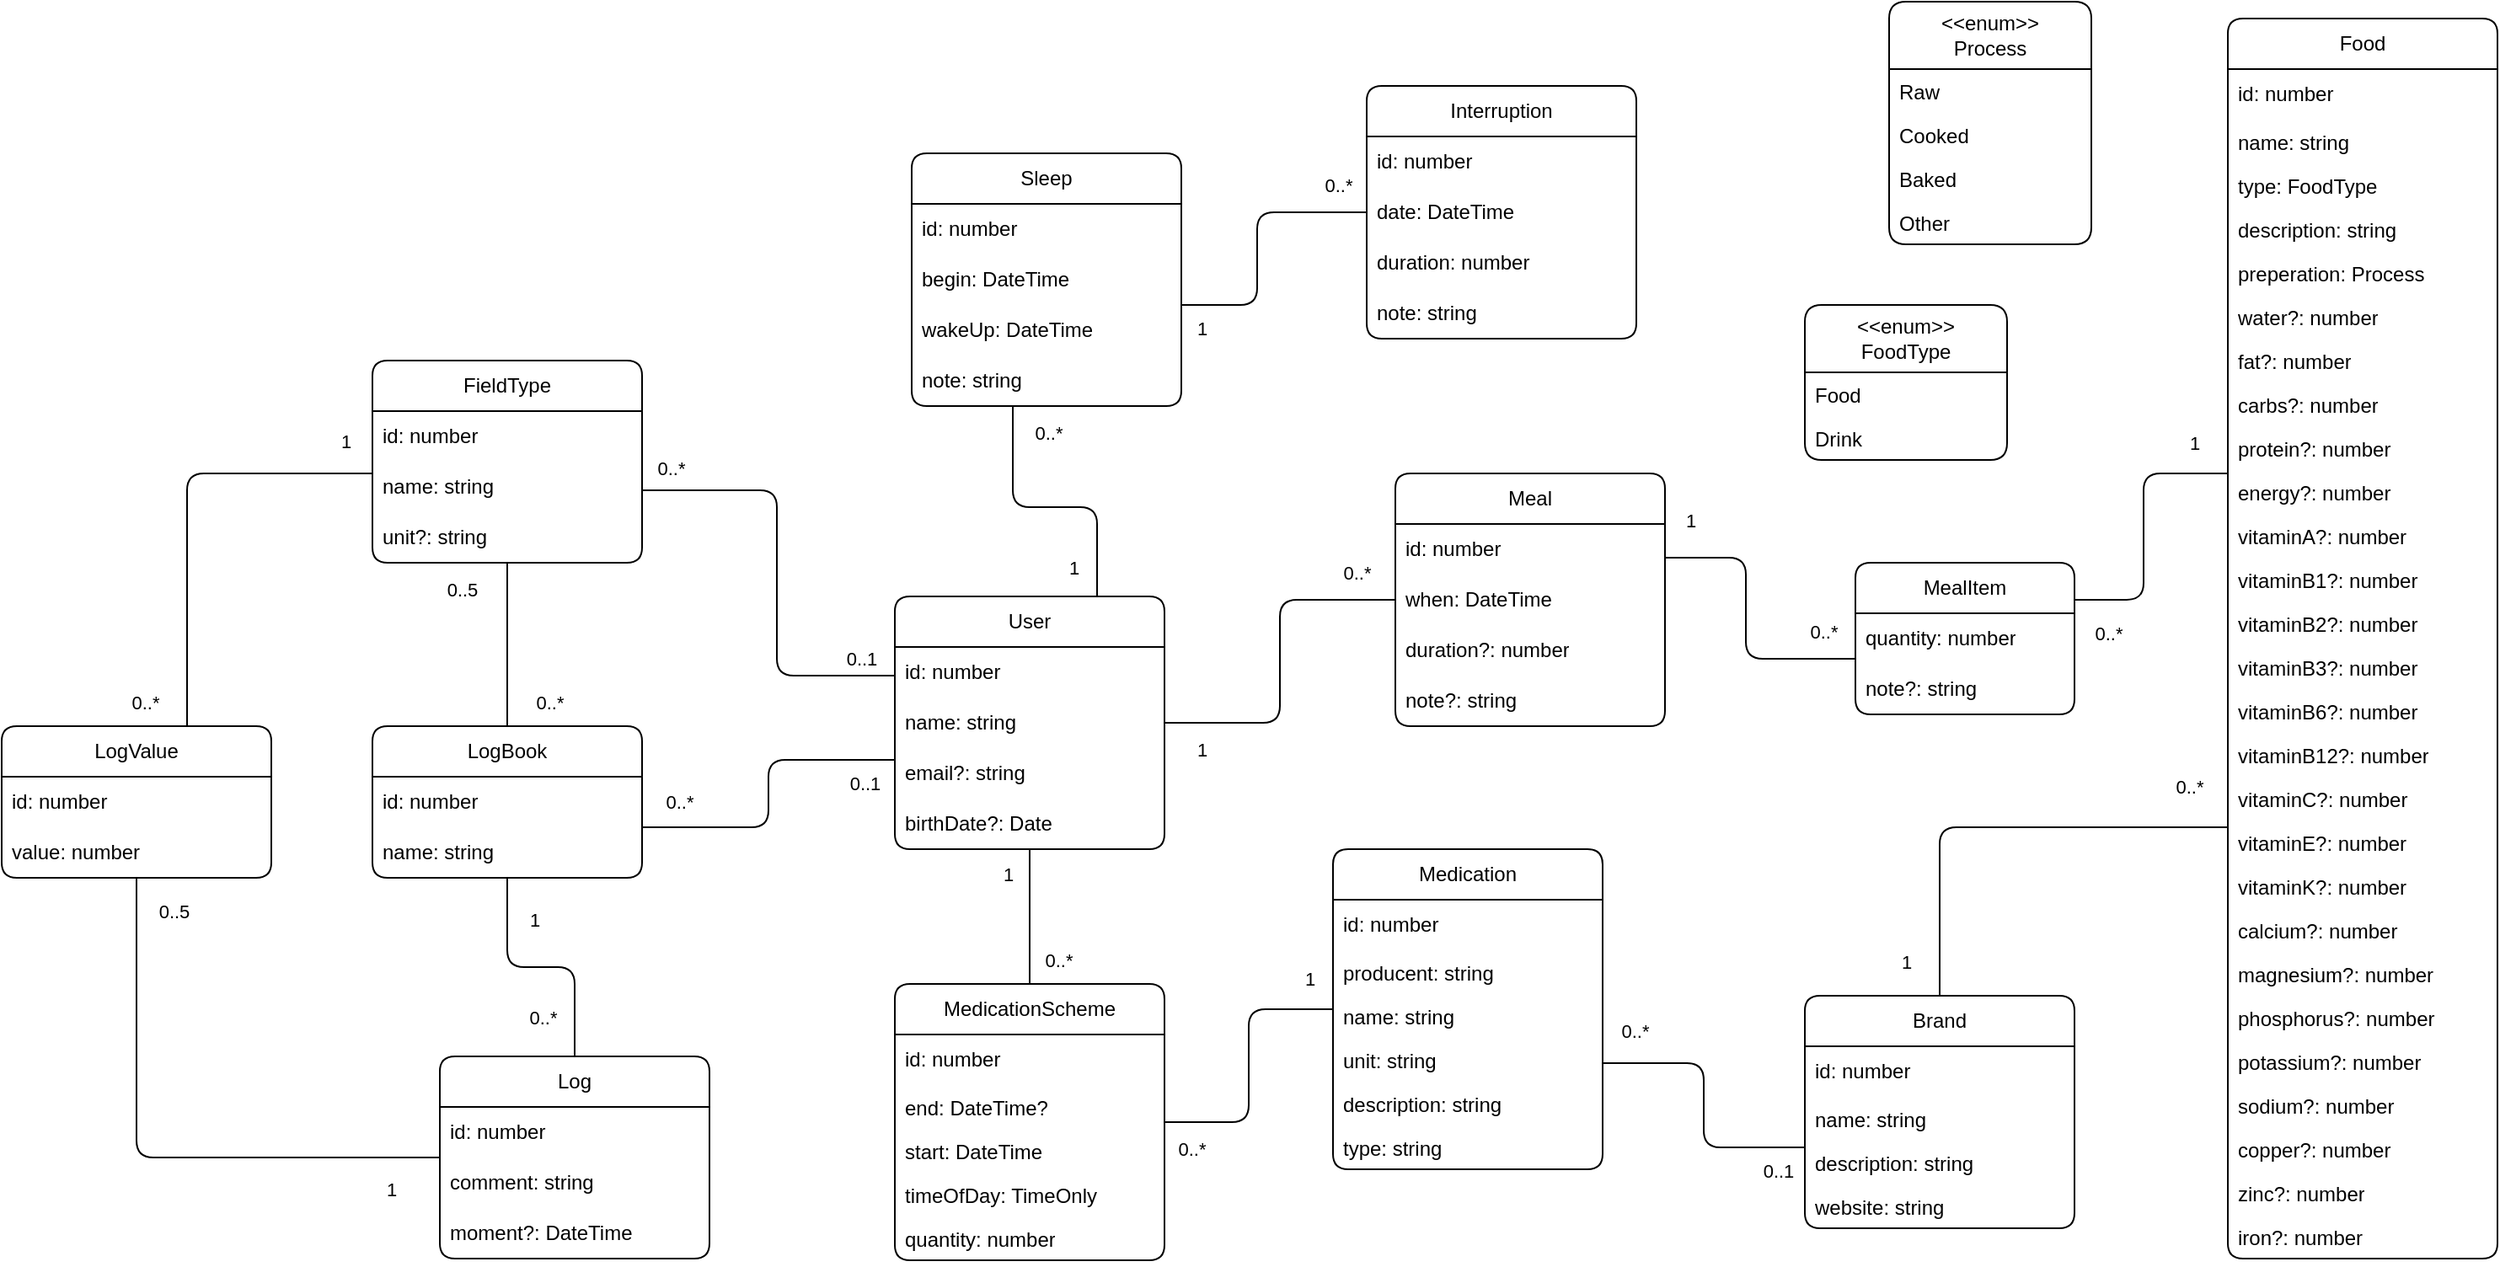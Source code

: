 <mxfile version="20.8.16" type="device"><diagram id="C5RBs43oDa-KdzZeNtuy" name="Domain"><mxGraphModel dx="2666" dy="885" grid="1" gridSize="10" guides="1" tooltips="1" connect="1" arrows="1" fold="1" page="1" pageScale="1" pageWidth="827" pageHeight="1169" math="0" shadow="0"><root><mxCell id="WIyWlLk6GJQsqaUBKTNV-0"/><mxCell id="WIyWlLk6GJQsqaUBKTNV-1" parent="WIyWlLk6GJQsqaUBKTNV-0"/><mxCell id="7vGrqpQDz8MHtzBAFuUo-70" value="" style="edgeStyle=orthogonalEdgeStyle;rounded=1;orthogonalLoop=1;jettySize=auto;html=1;endArrow=none;startArrow=none;startFill=0;endFill=0;endSize=10;startSize=10;" parent="WIyWlLk6GJQsqaUBKTNV-1" source="7vGrqpQDz8MHtzBAFuUo-0" target="7vGrqpQDz8MHtzBAFuUo-65" edge="1"><mxGeometry relative="1" as="geometry"><Array as="points"><mxPoint x="295" y="570"/><mxPoint x="295" y="610"/></Array></mxGeometry></mxCell><mxCell id="7vGrqpQDz8MHtzBAFuUo-71" value="0..1" style="edgeLabel;html=1;align=center;verticalAlign=middle;resizable=0;points=[];" parent="7vGrqpQDz8MHtzBAFuUo-70" vertex="1" connectable="0"><mxGeometry x="-0.803" relative="1" as="geometry"><mxPoint y="14" as="offset"/></mxGeometry></mxCell><mxCell id="7vGrqpQDz8MHtzBAFuUo-72" value="0..*" style="edgeLabel;html=1;align=center;verticalAlign=middle;resizable=0;points=[];" parent="7vGrqpQDz8MHtzBAFuUo-70" vertex="1" connectable="0"><mxGeometry x="0.768" y="2" relative="1" as="geometry"><mxPoint y="-17" as="offset"/></mxGeometry></mxCell><mxCell id="7vGrqpQDz8MHtzBAFuUo-88" style="edgeStyle=orthogonalEdgeStyle;rounded=1;orthogonalLoop=1;jettySize=auto;html=1;startArrow=none;startFill=0;endArrow=none;endFill=0;endSize=10;startSize=10;" parent="WIyWlLk6GJQsqaUBKTNV-1" source="7vGrqpQDz8MHtzBAFuUo-0" target="7vGrqpQDz8MHtzBAFuUo-80" edge="1"><mxGeometry relative="1" as="geometry"><Array as="points"><mxPoint x="300" y="520"/><mxPoint x="300" y="410"/></Array></mxGeometry></mxCell><mxCell id="7vGrqpQDz8MHtzBAFuUo-89" value="0..1" style="edgeLabel;html=1;align=center;verticalAlign=middle;resizable=0;points=[];" parent="7vGrqpQDz8MHtzBAFuUo-88" vertex="1" connectable="0"><mxGeometry x="-0.918" y="-1" relative="1" as="geometry"><mxPoint x="-10" y="-9" as="offset"/></mxGeometry></mxCell><mxCell id="7vGrqpQDz8MHtzBAFuUo-90" value="0..*" style="edgeLabel;html=1;align=center;verticalAlign=middle;resizable=0;points=[];" parent="7vGrqpQDz8MHtzBAFuUo-88" vertex="1" connectable="0"><mxGeometry x="0.868" y="1" relative="1" as="geometry"><mxPoint y="-14" as="offset"/></mxGeometry></mxCell><mxCell id="p4m-F3pplC6xN0uRLirg-5" value="" style="edgeStyle=orthogonalEdgeStyle;rounded=1;orthogonalLoop=1;jettySize=auto;html=1;startArrow=none;startFill=0;endArrow=none;endFill=0;endSize=10;startSize=10;" parent="WIyWlLk6GJQsqaUBKTNV-1" source="7vGrqpQDz8MHtzBAFuUo-0" target="p4m-F3pplC6xN0uRLirg-0" edge="1"><mxGeometry relative="1" as="geometry"/></mxCell><mxCell id="p4m-F3pplC6xN0uRLirg-20" value="1" style="edgeLabel;html=1;align=center;verticalAlign=middle;resizable=0;points=[];" parent="p4m-F3pplC6xN0uRLirg-5" vertex="1" connectable="0"><mxGeometry x="-0.628" y="-1" relative="1" as="geometry"><mxPoint x="-12" as="offset"/></mxGeometry></mxCell><mxCell id="p4m-F3pplC6xN0uRLirg-21" value="0..*" style="edgeLabel;html=1;align=center;verticalAlign=middle;resizable=0;points=[];" parent="p4m-F3pplC6xN0uRLirg-5" vertex="1" connectable="0"><mxGeometry x="0.802" y="-1" relative="1" as="geometry"><mxPoint x="18" y="-6" as="offset"/></mxGeometry></mxCell><mxCell id="p4m-F3pplC6xN0uRLirg-33" style="edgeStyle=orthogonalEdgeStyle;rounded=1;orthogonalLoop=1;jettySize=auto;html=1;startArrow=none;startFill=0;endArrow=none;endFill=0;endSize=10;startSize=10;" parent="WIyWlLk6GJQsqaUBKTNV-1" source="7vGrqpQDz8MHtzBAFuUo-0" target="p4m-F3pplC6xN0uRLirg-23" edge="1"><mxGeometry relative="1" as="geometry"><Array as="points"><mxPoint x="490" y="420"/><mxPoint x="440" y="420"/></Array></mxGeometry></mxCell><mxCell id="9igwHWqq8ehYa6Zrw_uu-0" value="1" style="edgeLabel;html=1;align=center;verticalAlign=middle;resizable=0;points=[];" parent="p4m-F3pplC6xN0uRLirg-33" vertex="1" connectable="0"><mxGeometry x="-0.819" y="-1" relative="1" as="geometry"><mxPoint x="-15" y="-2" as="offset"/></mxGeometry></mxCell><mxCell id="9igwHWqq8ehYa6Zrw_uu-1" value="0..*" style="edgeLabel;html=1;align=center;verticalAlign=middle;resizable=0;points=[];" parent="p4m-F3pplC6xN0uRLirg-33" vertex="1" connectable="0"><mxGeometry x="0.804" y="1" relative="1" as="geometry"><mxPoint x="22" as="offset"/></mxGeometry></mxCell><mxCell id="p4m-F3pplC6xN0uRLirg-41" value="" style="edgeStyle=orthogonalEdgeStyle;rounded=1;orthogonalLoop=1;jettySize=auto;html=1;startArrow=none;startFill=0;endArrow=none;endFill=0;endSize=10;startSize=10;" parent="WIyWlLk6GJQsqaUBKTNV-1" source="7vGrqpQDz8MHtzBAFuUo-0" target="p4m-F3pplC6xN0uRLirg-36" edge="1"><mxGeometry relative="1" as="geometry"/></mxCell><mxCell id="9igwHWqq8ehYa6Zrw_uu-4" value="1" style="edgeLabel;html=1;align=center;verticalAlign=middle;resizable=0;points=[];" parent="p4m-F3pplC6xN0uRLirg-41" vertex="1" connectable="0"><mxGeometry x="-0.792" y="-1" relative="1" as="geometry"><mxPoint y="15" as="offset"/></mxGeometry></mxCell><mxCell id="9igwHWqq8ehYa6Zrw_uu-5" value="0..*" style="edgeLabel;html=1;align=center;verticalAlign=middle;resizable=0;points=[];" parent="p4m-F3pplC6xN0uRLirg-41" vertex="1" connectable="0"><mxGeometry x="0.776" relative="1" as="geometry"><mxPoint y="-16" as="offset"/></mxGeometry></mxCell><mxCell id="7vGrqpQDz8MHtzBAFuUo-0" value="User" style="swimlane;fontStyle=0;childLayout=stackLayout;horizontal=1;startSize=30;horizontalStack=0;resizeParent=1;resizeParentMax=0;resizeLast=0;collapsible=1;marginBottom=0;whiteSpace=wrap;html=1;arcSize=10;comic=0;rounded=1;" parent="WIyWlLk6GJQsqaUBKTNV-1" vertex="1"><mxGeometry x="370" y="473" width="160" height="150" as="geometry"/></mxCell><mxCell id="7vGrqpQDz8MHtzBAFuUo-2" value="id: number" style="text;strokeColor=none;fillColor=none;align=left;verticalAlign=middle;spacingLeft=4;spacingRight=4;overflow=hidden;points=[[0,0.5],[1,0.5]];portConstraint=eastwest;rotatable=0;whiteSpace=wrap;html=1;" parent="7vGrqpQDz8MHtzBAFuUo-0" vertex="1"><mxGeometry y="30" width="160" height="30" as="geometry"/></mxCell><mxCell id="7vGrqpQDz8MHtzBAFuUo-3" value="name: string" style="text;strokeColor=none;fillColor=none;align=left;verticalAlign=middle;spacingLeft=4;spacingRight=4;overflow=hidden;points=[[0,0.5],[1,0.5]];portConstraint=eastwest;rotatable=0;whiteSpace=wrap;html=1;" parent="7vGrqpQDz8MHtzBAFuUo-0" vertex="1"><mxGeometry y="60" width="160" height="30" as="geometry"/></mxCell><mxCell id="7vGrqpQDz8MHtzBAFuUo-63" value="email?: string" style="text;strokeColor=none;fillColor=none;align=left;verticalAlign=middle;spacingLeft=4;spacingRight=4;overflow=hidden;points=[[0,0.5],[1,0.5]];portConstraint=eastwest;rotatable=0;whiteSpace=wrap;html=1;" parent="7vGrqpQDz8MHtzBAFuUo-0" vertex="1"><mxGeometry y="90" width="160" height="30" as="geometry"/></mxCell><mxCell id="7vGrqpQDz8MHtzBAFuUo-64" value="birthDate?: Date" style="text;strokeColor=none;fillColor=none;align=left;verticalAlign=middle;spacingLeft=4;spacingRight=4;overflow=hidden;points=[[0,0.5],[1,0.5]];portConstraint=eastwest;rotatable=0;whiteSpace=wrap;html=1;" parent="7vGrqpQDz8MHtzBAFuUo-0" vertex="1"><mxGeometry y="120" width="160" height="30" as="geometry"/></mxCell><mxCell id="7vGrqpQDz8MHtzBAFuUo-78" value="" style="edgeStyle=orthogonalEdgeStyle;rounded=1;orthogonalLoop=1;jettySize=auto;html=1;startArrow=none;startFill=0;endArrow=none;endFill=0;endSize=10;startSize=10;" parent="WIyWlLk6GJQsqaUBKTNV-1" source="7vGrqpQDz8MHtzBAFuUo-65" target="7vGrqpQDz8MHtzBAFuUo-73" edge="1"><mxGeometry relative="1" as="geometry"/></mxCell><mxCell id="7vGrqpQDz8MHtzBAFuUo-113" value="1" style="edgeLabel;html=1;align=center;verticalAlign=middle;resizable=0;points=[];" parent="7vGrqpQDz8MHtzBAFuUo-78" vertex="1" connectable="0"><mxGeometry x="-0.662" y="3" relative="1" as="geometry"><mxPoint x="13" as="offset"/></mxGeometry></mxCell><mxCell id="7vGrqpQDz8MHtzBAFuUo-114" value="0..*" style="edgeLabel;html=1;align=center;verticalAlign=middle;resizable=0;points=[];" parent="7vGrqpQDz8MHtzBAFuUo-78" vertex="1" connectable="0"><mxGeometry x="0.686" y="2" relative="1" as="geometry"><mxPoint x="-21" as="offset"/></mxGeometry></mxCell><mxCell id="7vGrqpQDz8MHtzBAFuUo-86" value="" style="edgeStyle=orthogonalEdgeStyle;rounded=1;orthogonalLoop=1;jettySize=auto;html=1;startArrow=none;startFill=0;endArrow=none;endFill=0;endSize=10;startSize=10;" parent="WIyWlLk6GJQsqaUBKTNV-1" source="7vGrqpQDz8MHtzBAFuUo-65" target="7vGrqpQDz8MHtzBAFuUo-80" edge="1"><mxGeometry relative="1" as="geometry"><Array as="points"><mxPoint x="140" y="400"/><mxPoint x="140" y="400"/></Array></mxGeometry></mxCell><mxCell id="7vGrqpQDz8MHtzBAFuUo-91" value="0..5" style="edgeLabel;html=1;align=center;verticalAlign=middle;resizable=0;points=[];" parent="7vGrqpQDz8MHtzBAFuUo-86" vertex="1" connectable="0"><mxGeometry x="0.668" y="-1" relative="1" as="geometry"><mxPoint x="-28" as="offset"/></mxGeometry></mxCell><mxCell id="7vGrqpQDz8MHtzBAFuUo-92" value="0..*" style="edgeLabel;html=1;align=center;verticalAlign=middle;resizable=0;points=[];" parent="7vGrqpQDz8MHtzBAFuUo-86" vertex="1" connectable="0"><mxGeometry x="-0.696" y="1" relative="1" as="geometry"><mxPoint x="26" as="offset"/></mxGeometry></mxCell><mxCell id="7vGrqpQDz8MHtzBAFuUo-65" value="LogBook" style="swimlane;fontStyle=0;childLayout=stackLayout;horizontal=1;startSize=30;horizontalStack=0;resizeParent=1;resizeParentMax=0;resizeLast=0;collapsible=1;marginBottom=0;whiteSpace=wrap;html=1;arcSize=10;comic=0;rounded=1;autosize=0;resizable=1;resizeHeight=1;resizeWidth=1;expand=1;swimlaneLine=1;portConstraintRotation=0;" parent="WIyWlLk6GJQsqaUBKTNV-1" vertex="1"><mxGeometry x="60" y="550" width="160" height="90" as="geometry"/></mxCell><mxCell id="7vGrqpQDz8MHtzBAFuUo-66" value="id: number" style="text;strokeColor=none;fillColor=none;align=left;verticalAlign=middle;spacingLeft=4;spacingRight=4;overflow=hidden;points=[[0,0.5],[1,0.5]];portConstraint=eastwest;rotatable=0;whiteSpace=wrap;html=1;" parent="7vGrqpQDz8MHtzBAFuUo-65" vertex="1"><mxGeometry y="30" width="160" height="30" as="geometry"/></mxCell><mxCell id="7vGrqpQDz8MHtzBAFuUo-67" value="name: string" style="text;strokeColor=none;fillColor=none;align=left;verticalAlign=middle;spacingLeft=4;spacingRight=4;overflow=hidden;points=[[0,0.5],[1,0.5]];portConstraint=eastwest;rotatable=0;whiteSpace=wrap;html=1;" parent="7vGrqpQDz8MHtzBAFuUo-65" vertex="1"><mxGeometry y="60" width="160" height="30" as="geometry"/></mxCell><mxCell id="7vGrqpQDz8MHtzBAFuUo-107" value="" style="edgeStyle=orthogonalEdgeStyle;rounded=1;orthogonalLoop=1;jettySize=auto;html=1;startArrow=none;startFill=0;endArrow=none;endFill=0;endSize=10;startSize=10;" parent="WIyWlLk6GJQsqaUBKTNV-1" source="7vGrqpQDz8MHtzBAFuUo-73" target="7vGrqpQDz8MHtzBAFuUo-103" edge="1"><mxGeometry relative="1" as="geometry"/></mxCell><mxCell id="7vGrqpQDz8MHtzBAFuUo-111" value="0..5" style="edgeLabel;html=1;align=center;verticalAlign=middle;resizable=0;points=[];" parent="7vGrqpQDz8MHtzBAFuUo-107" vertex="1" connectable="0"><mxGeometry x="0.831" relative="1" as="geometry"><mxPoint x="22" y="-9" as="offset"/></mxGeometry></mxCell><mxCell id="7vGrqpQDz8MHtzBAFuUo-112" value="1" style="edgeLabel;html=1;align=center;verticalAlign=middle;resizable=0;points=[];" parent="7vGrqpQDz8MHtzBAFuUo-107" vertex="1" connectable="0"><mxGeometry x="-0.849" relative="1" as="geometry"><mxPoint x="-3" y="19" as="offset"/></mxGeometry></mxCell><mxCell id="7vGrqpQDz8MHtzBAFuUo-73" value="Log" style="swimlane;fontStyle=0;childLayout=stackLayout;horizontal=1;startSize=30;horizontalStack=0;resizeParent=1;resizeParentMax=0;resizeLast=0;collapsible=1;marginBottom=0;whiteSpace=wrap;html=1;arcSize=10;comic=0;rounded=1;" parent="WIyWlLk6GJQsqaUBKTNV-1" vertex="1"><mxGeometry x="100" y="746" width="160" height="120" as="geometry"/></mxCell><mxCell id="7vGrqpQDz8MHtzBAFuUo-74" value="id: number" style="text;strokeColor=none;fillColor=none;align=left;verticalAlign=middle;spacingLeft=4;spacingRight=4;overflow=hidden;points=[[0,0.5],[1,0.5]];portConstraint=eastwest;rotatable=0;whiteSpace=wrap;html=1;" parent="7vGrqpQDz8MHtzBAFuUo-73" vertex="1"><mxGeometry y="30" width="160" height="30" as="geometry"/></mxCell><mxCell id="7vGrqpQDz8MHtzBAFuUo-75" value="comment: string" style="text;strokeColor=none;fillColor=none;align=left;verticalAlign=middle;spacingLeft=4;spacingRight=4;overflow=hidden;points=[[0,0.5],[1,0.5]];portConstraint=eastwest;rotatable=0;whiteSpace=wrap;html=1;" parent="7vGrqpQDz8MHtzBAFuUo-73" vertex="1"><mxGeometry y="60" width="160" height="30" as="geometry"/></mxCell><mxCell id="7vGrqpQDz8MHtzBAFuUo-77" value="moment?: DateTime" style="text;strokeColor=none;fillColor=none;align=left;verticalAlign=middle;spacingLeft=4;spacingRight=4;overflow=hidden;points=[[0,0.5],[1,0.5]];portConstraint=eastwest;rotatable=0;whiteSpace=wrap;html=1;" parent="7vGrqpQDz8MHtzBAFuUo-73" vertex="1"><mxGeometry y="90" width="160" height="30" as="geometry"/></mxCell><mxCell id="7vGrqpQDz8MHtzBAFuUo-80" value="FieldType" style="swimlane;fontStyle=0;childLayout=stackLayout;horizontal=1;startSize=30;horizontalStack=0;resizeParent=1;resizeParentMax=0;resizeLast=0;collapsible=1;marginBottom=0;whiteSpace=wrap;html=1;arcSize=10;comic=0;rounded=1;" parent="WIyWlLk6GJQsqaUBKTNV-1" vertex="1"><mxGeometry x="60" y="333" width="160" height="120" as="geometry"/></mxCell><mxCell id="7vGrqpQDz8MHtzBAFuUo-81" value="id: number" style="text;strokeColor=none;fillColor=none;align=left;verticalAlign=middle;spacingLeft=4;spacingRight=4;overflow=hidden;points=[[0,0.5],[1,0.5]];portConstraint=eastwest;rotatable=0;whiteSpace=wrap;html=1;" parent="7vGrqpQDz8MHtzBAFuUo-80" vertex="1"><mxGeometry y="30" width="160" height="30" as="geometry"/></mxCell><mxCell id="7vGrqpQDz8MHtzBAFuUo-82" value="name: string" style="text;strokeColor=none;fillColor=none;align=left;verticalAlign=middle;spacingLeft=4;spacingRight=4;overflow=hidden;points=[[0,0.5],[1,0.5]];portConstraint=eastwest;rotatable=0;whiteSpace=wrap;html=1;" parent="7vGrqpQDz8MHtzBAFuUo-80" vertex="1"><mxGeometry y="60" width="160" height="30" as="geometry"/></mxCell><mxCell id="7vGrqpQDz8MHtzBAFuUo-93" value="unit?: string" style="text;strokeColor=none;fillColor=none;align=left;verticalAlign=middle;spacingLeft=4;spacingRight=4;overflow=hidden;points=[[0,0.5],[1,0.5]];portConstraint=eastwest;rotatable=0;whiteSpace=wrap;html=1;" parent="7vGrqpQDz8MHtzBAFuUo-80" vertex="1"><mxGeometry y="90" width="160" height="30" as="geometry"/></mxCell><mxCell id="7vGrqpQDz8MHtzBAFuUo-108" style="edgeStyle=orthogonalEdgeStyle;rounded=1;orthogonalLoop=1;jettySize=auto;html=1;startArrow=none;startFill=0;endArrow=none;endFill=0;endSize=10;startSize=10;" parent="WIyWlLk6GJQsqaUBKTNV-1" source="7vGrqpQDz8MHtzBAFuUo-103" target="7vGrqpQDz8MHtzBAFuUo-80" edge="1"><mxGeometry relative="1" as="geometry"><Array as="points"><mxPoint x="-50" y="400"/></Array></mxGeometry></mxCell><mxCell id="7vGrqpQDz8MHtzBAFuUo-109" value="1" style="edgeLabel;html=1;align=center;verticalAlign=middle;resizable=0;points=[];" parent="7vGrqpQDz8MHtzBAFuUo-108" vertex="1" connectable="0"><mxGeometry x="0.881" relative="1" as="geometry"><mxPoint x="-1" y="-19" as="offset"/></mxGeometry></mxCell><mxCell id="7vGrqpQDz8MHtzBAFuUo-110" value="0..*" style="edgeLabel;html=1;align=center;verticalAlign=middle;resizable=0;points=[];" parent="7vGrqpQDz8MHtzBAFuUo-108" vertex="1" connectable="0"><mxGeometry x="-0.858" relative="1" as="geometry"><mxPoint x="-25" y="4" as="offset"/></mxGeometry></mxCell><mxCell id="7vGrqpQDz8MHtzBAFuUo-103" value="LogValue" style="swimlane;fontStyle=0;childLayout=stackLayout;horizontal=1;startSize=30;horizontalStack=0;resizeParent=1;resizeParentMax=0;resizeLast=0;collapsible=1;marginBottom=0;whiteSpace=wrap;html=1;arcSize=10;comic=0;rounded=1;" parent="WIyWlLk6GJQsqaUBKTNV-1" vertex="1"><mxGeometry x="-160" y="550" width="160" height="90" as="geometry"/></mxCell><mxCell id="7vGrqpQDz8MHtzBAFuUo-104" value="id: number" style="text;strokeColor=none;fillColor=none;align=left;verticalAlign=middle;spacingLeft=4;spacingRight=4;overflow=hidden;points=[[0,0.5],[1,0.5]];portConstraint=eastwest;rotatable=0;whiteSpace=wrap;html=1;" parent="7vGrqpQDz8MHtzBAFuUo-103" vertex="1"><mxGeometry y="30" width="160" height="30" as="geometry"/></mxCell><mxCell id="7vGrqpQDz8MHtzBAFuUo-105" value="value: number" style="text;strokeColor=none;fillColor=none;align=left;verticalAlign=middle;spacingLeft=4;spacingRight=4;overflow=hidden;points=[[0,0.5],[1,0.5]];portConstraint=eastwest;rotatable=0;whiteSpace=wrap;html=1;" parent="7vGrqpQDz8MHtzBAFuUo-103" vertex="1"><mxGeometry y="60" width="160" height="30" as="geometry"/></mxCell><mxCell id="p4m-F3pplC6xN0uRLirg-17" value="" style="edgeStyle=orthogonalEdgeStyle;rounded=1;orthogonalLoop=1;jettySize=auto;html=1;startArrow=none;startFill=0;endArrow=none;endFill=0;endSize=10;startSize=10;" parent="WIyWlLk6GJQsqaUBKTNV-1" source="p4m-F3pplC6xN0uRLirg-0" target="p4m-F3pplC6xN0uRLirg-11" edge="1"><mxGeometry relative="1" as="geometry"/></mxCell><mxCell id="9igwHWqq8ehYa6Zrw_uu-14" value="1" style="edgeLabel;html=1;align=center;verticalAlign=middle;resizable=0;points=[];" parent="p4m-F3pplC6xN0uRLirg-17" vertex="1" connectable="0"><mxGeometry x="0.828" y="-1" relative="1" as="geometry"><mxPoint y="-19" as="offset"/></mxGeometry></mxCell><mxCell id="9igwHWqq8ehYa6Zrw_uu-15" value="0..*" style="edgeLabel;html=1;align=center;verticalAlign=middle;resizable=0;points=[];" parent="p4m-F3pplC6xN0uRLirg-17" vertex="1" connectable="0"><mxGeometry x="-0.813" relative="1" as="geometry"><mxPoint y="16" as="offset"/></mxGeometry></mxCell><mxCell id="p4m-F3pplC6xN0uRLirg-0" value="MedicationScheme" style="swimlane;fontStyle=0;childLayout=stackLayout;horizontal=1;startSize=30;horizontalStack=0;resizeParent=1;resizeParentMax=0;resizeLast=0;collapsible=1;marginBottom=0;whiteSpace=wrap;html=1;arcSize=10;comic=0;rounded=1;" parent="WIyWlLk6GJQsqaUBKTNV-1" vertex="1"><mxGeometry x="370" y="703" width="160" height="164" as="geometry"/></mxCell><mxCell id="p4m-F3pplC6xN0uRLirg-1" value="id: number" style="text;strokeColor=none;fillColor=none;align=left;verticalAlign=middle;spacingLeft=4;spacingRight=4;overflow=hidden;points=[[0,0.5],[1,0.5]];portConstraint=eastwest;rotatable=0;whiteSpace=wrap;html=1;" parent="p4m-F3pplC6xN0uRLirg-0" vertex="1"><mxGeometry y="30" width="160" height="30" as="geometry"/></mxCell><mxCell id="p4m-F3pplC6xN0uRLirg-10" value="end: DateTime?" style="text;strokeColor=none;fillColor=none;align=left;verticalAlign=top;spacingLeft=4;spacingRight=4;overflow=hidden;rotatable=0;points=[[0,0.5],[1,0.5]];portConstraint=eastwest;whiteSpace=wrap;html=1;" parent="p4m-F3pplC6xN0uRLirg-0" vertex="1"><mxGeometry y="60" width="160" height="26" as="geometry"/></mxCell><mxCell id="p4m-F3pplC6xN0uRLirg-9" value="start: DateTime" style="text;strokeColor=none;fillColor=none;align=left;verticalAlign=top;spacingLeft=4;spacingRight=4;overflow=hidden;rotatable=0;points=[[0,0.5],[1,0.5]];portConstraint=eastwest;whiteSpace=wrap;html=1;" parent="p4m-F3pplC6xN0uRLirg-0" vertex="1"><mxGeometry y="86" width="160" height="26" as="geometry"/></mxCell><mxCell id="p4m-F3pplC6xN0uRLirg-8" value="timeOfDay: TimeOnly" style="text;strokeColor=none;fillColor=none;align=left;verticalAlign=top;spacingLeft=4;spacingRight=4;overflow=hidden;rotatable=0;points=[[0,0.5],[1,0.5]];portConstraint=eastwest;whiteSpace=wrap;html=1;" parent="p4m-F3pplC6xN0uRLirg-0" vertex="1"><mxGeometry y="112" width="160" height="26" as="geometry"/></mxCell><mxCell id="p4m-F3pplC6xN0uRLirg-7" value="quantity: number" style="text;strokeColor=none;fillColor=none;align=left;verticalAlign=top;spacingLeft=4;spacingRight=4;overflow=hidden;rotatable=0;points=[[0,0.5],[1,0.5]];portConstraint=eastwest;whiteSpace=wrap;html=1;" parent="p4m-F3pplC6xN0uRLirg-0" vertex="1"><mxGeometry y="138" width="160" height="26" as="geometry"/></mxCell><mxCell id="p4m-F3pplC6xN0uRLirg-80" style="edgeStyle=orthogonalEdgeStyle;rounded=1;orthogonalLoop=1;jettySize=auto;html=1;startArrow=none;startFill=0;endArrow=none;endFill=0;endSize=10;startSize=10;" parent="WIyWlLk6GJQsqaUBKTNV-1" source="p4m-F3pplC6xN0uRLirg-11" target="p4m-F3pplC6xN0uRLirg-67" edge="1"><mxGeometry relative="1" as="geometry"><Array as="points"><mxPoint x="850" y="750"/><mxPoint x="850" y="800"/></Array></mxGeometry></mxCell><mxCell id="9igwHWqq8ehYa6Zrw_uu-12" value="0..1" style="edgeLabel;html=1;align=center;verticalAlign=middle;resizable=0;points=[];" parent="p4m-F3pplC6xN0uRLirg-80" vertex="1" connectable="0"><mxGeometry x="0.85" y="3" relative="1" as="geometry"><mxPoint x="-4" y="17" as="offset"/></mxGeometry></mxCell><mxCell id="9igwHWqq8ehYa6Zrw_uu-13" value="0..*" style="edgeLabel;html=1;align=center;verticalAlign=middle;resizable=0;points=[];" parent="p4m-F3pplC6xN0uRLirg-80" vertex="1" connectable="0"><mxGeometry x="-0.785" y="1" relative="1" as="geometry"><mxPoint y="-18" as="offset"/></mxGeometry></mxCell><mxCell id="p4m-F3pplC6xN0uRLirg-11" value="Medication" style="swimlane;fontStyle=0;childLayout=stackLayout;horizontal=1;startSize=30;horizontalStack=0;resizeParent=1;resizeParentMax=0;resizeLast=0;collapsible=1;marginBottom=0;whiteSpace=wrap;html=1;arcSize=10;comic=0;rounded=1;" parent="WIyWlLk6GJQsqaUBKTNV-1" vertex="1"><mxGeometry x="630" y="623" width="160" height="190" as="geometry"/></mxCell><mxCell id="p4m-F3pplC6xN0uRLirg-12" value="id: number" style="text;strokeColor=none;fillColor=none;align=left;verticalAlign=middle;spacingLeft=4;spacingRight=4;overflow=hidden;points=[[0,0.5],[1,0.5]];portConstraint=eastwest;rotatable=0;whiteSpace=wrap;html=1;" parent="p4m-F3pplC6xN0uRLirg-11" vertex="1"><mxGeometry y="30" width="160" height="30" as="geometry"/></mxCell><mxCell id="p4m-F3pplC6xN0uRLirg-13" value="producent: string" style="text;strokeColor=none;fillColor=none;align=left;verticalAlign=top;spacingLeft=4;spacingRight=4;overflow=hidden;rotatable=0;points=[[0,0.5],[1,0.5]];portConstraint=eastwest;whiteSpace=wrap;html=1;" parent="p4m-F3pplC6xN0uRLirg-11" vertex="1"><mxGeometry y="60" width="160" height="26" as="geometry"/></mxCell><mxCell id="p4m-F3pplC6xN0uRLirg-14" value="name: string" style="text;strokeColor=none;fillColor=none;align=left;verticalAlign=top;spacingLeft=4;spacingRight=4;overflow=hidden;rotatable=0;points=[[0,0.5],[1,0.5]];portConstraint=eastwest;whiteSpace=wrap;html=1;" parent="p4m-F3pplC6xN0uRLirg-11" vertex="1"><mxGeometry y="86" width="160" height="26" as="geometry"/></mxCell><mxCell id="p4m-F3pplC6xN0uRLirg-15" value="unit: string" style="text;strokeColor=none;fillColor=none;align=left;verticalAlign=top;spacingLeft=4;spacingRight=4;overflow=hidden;rotatable=0;points=[[0,0.5],[1,0.5]];portConstraint=eastwest;whiteSpace=wrap;html=1;" parent="p4m-F3pplC6xN0uRLirg-11" vertex="1"><mxGeometry y="112" width="160" height="26" as="geometry"/></mxCell><mxCell id="p4m-F3pplC6xN0uRLirg-16" value="description: string" style="text;strokeColor=none;fillColor=none;align=left;verticalAlign=top;spacingLeft=4;spacingRight=4;overflow=hidden;rotatable=0;points=[[0,0.5],[1,0.5]];portConstraint=eastwest;whiteSpace=wrap;html=1;" parent="p4m-F3pplC6xN0uRLirg-11" vertex="1"><mxGeometry y="138" width="160" height="26" as="geometry"/></mxCell><mxCell id="p4m-F3pplC6xN0uRLirg-22" value="type: string" style="text;strokeColor=none;fillColor=none;align=left;verticalAlign=top;spacingLeft=4;spacingRight=4;overflow=hidden;rotatable=0;points=[[0,0.5],[1,0.5]];portConstraint=eastwest;whiteSpace=wrap;html=1;" parent="p4m-F3pplC6xN0uRLirg-11" vertex="1"><mxGeometry y="164" width="160" height="26" as="geometry"/></mxCell><mxCell id="p4m-F3pplC6xN0uRLirg-23" value="Sleep" style="swimlane;fontStyle=0;childLayout=stackLayout;horizontal=1;startSize=30;horizontalStack=0;resizeParent=1;resizeParentMax=0;resizeLast=0;collapsible=1;marginBottom=0;whiteSpace=wrap;html=1;arcSize=10;comic=0;rounded=1;" parent="WIyWlLk6GJQsqaUBKTNV-1" vertex="1"><mxGeometry x="380" y="210" width="160" height="150" as="geometry"/></mxCell><mxCell id="p4m-F3pplC6xN0uRLirg-24" value="id: number" style="text;strokeColor=none;fillColor=none;align=left;verticalAlign=middle;spacingLeft=4;spacingRight=4;overflow=hidden;points=[[0,0.5],[1,0.5]];portConstraint=eastwest;rotatable=0;whiteSpace=wrap;html=1;" parent="p4m-F3pplC6xN0uRLirg-23" vertex="1"><mxGeometry y="30" width="160" height="30" as="geometry"/></mxCell><mxCell id="p4m-F3pplC6xN0uRLirg-27" value="begin: DateTime" style="text;strokeColor=none;fillColor=none;align=left;verticalAlign=middle;spacingLeft=4;spacingRight=4;overflow=hidden;points=[[0,0.5],[1,0.5]];portConstraint=eastwest;rotatable=0;whiteSpace=wrap;html=1;" parent="p4m-F3pplC6xN0uRLirg-23" vertex="1"><mxGeometry y="60" width="160" height="30" as="geometry"/></mxCell><mxCell id="p4m-F3pplC6xN0uRLirg-34" value="wakeUp: DateTime" style="text;strokeColor=none;fillColor=none;align=left;verticalAlign=middle;spacingLeft=4;spacingRight=4;overflow=hidden;points=[[0,0.5],[1,0.5]];portConstraint=eastwest;rotatable=0;whiteSpace=wrap;html=1;" parent="p4m-F3pplC6xN0uRLirg-23" vertex="1"><mxGeometry y="90" width="160" height="30" as="geometry"/></mxCell><mxCell id="p4m-F3pplC6xN0uRLirg-25" value="note: string" style="text;strokeColor=none;fillColor=none;align=left;verticalAlign=middle;spacingLeft=4;spacingRight=4;overflow=hidden;points=[[0,0.5],[1,0.5]];portConstraint=eastwest;rotatable=0;whiteSpace=wrap;html=1;" parent="p4m-F3pplC6xN0uRLirg-23" vertex="1"><mxGeometry y="120" width="160" height="30" as="geometry"/></mxCell><mxCell id="p4m-F3pplC6xN0uRLirg-32" style="edgeStyle=orthogonalEdgeStyle;rounded=1;orthogonalLoop=1;jettySize=auto;html=1;startArrow=none;startFill=0;endArrow=none;endFill=0;endSize=10;startSize=10;" parent="WIyWlLk6GJQsqaUBKTNV-1" source="p4m-F3pplC6xN0uRLirg-28" target="p4m-F3pplC6xN0uRLirg-23" edge="1"><mxGeometry relative="1" as="geometry"><Array as="points"><mxPoint x="585" y="245"/><mxPoint x="585" y="300"/></Array></mxGeometry></mxCell><mxCell id="9igwHWqq8ehYa6Zrw_uu-2" value="1" style="edgeLabel;html=1;align=center;verticalAlign=middle;resizable=0;points=[];" parent="p4m-F3pplC6xN0uRLirg-32" vertex="1" connectable="0"><mxGeometry x="0.857" y="1" relative="1" as="geometry"><mxPoint y="13" as="offset"/></mxGeometry></mxCell><mxCell id="9igwHWqq8ehYa6Zrw_uu-3" value="0..*" style="edgeLabel;html=1;align=center;verticalAlign=middle;resizable=0;points=[];" parent="p4m-F3pplC6xN0uRLirg-32" vertex="1" connectable="0"><mxGeometry x="-0.824" relative="1" as="geometry"><mxPoint x="-3" y="-16" as="offset"/></mxGeometry></mxCell><mxCell id="p4m-F3pplC6xN0uRLirg-28" value="Interruption" style="swimlane;fontStyle=0;childLayout=stackLayout;horizontal=1;startSize=30;horizontalStack=0;resizeParent=1;resizeParentMax=0;resizeLast=0;collapsible=1;marginBottom=0;whiteSpace=wrap;html=1;arcSize=10;comic=0;rounded=1;" parent="WIyWlLk6GJQsqaUBKTNV-1" vertex="1"><mxGeometry x="650" y="170" width="160" height="150" as="geometry"/></mxCell><mxCell id="p4m-F3pplC6xN0uRLirg-29" value="id: number" style="text;strokeColor=none;fillColor=none;align=left;verticalAlign=middle;spacingLeft=4;spacingRight=4;overflow=hidden;points=[[0,0.5],[1,0.5]];portConstraint=eastwest;rotatable=0;whiteSpace=wrap;html=1;" parent="p4m-F3pplC6xN0uRLirg-28" vertex="1"><mxGeometry y="30" width="160" height="30" as="geometry"/></mxCell><mxCell id="p4m-F3pplC6xN0uRLirg-30" value="date: DateTime" style="text;strokeColor=none;fillColor=none;align=left;verticalAlign=middle;spacingLeft=4;spacingRight=4;overflow=hidden;points=[[0,0.5],[1,0.5]];portConstraint=eastwest;rotatable=0;whiteSpace=wrap;html=1;" parent="p4m-F3pplC6xN0uRLirg-28" vertex="1"><mxGeometry y="60" width="160" height="30" as="geometry"/></mxCell><mxCell id="p4m-F3pplC6xN0uRLirg-35" value="duration: number" style="text;strokeColor=none;fillColor=none;align=left;verticalAlign=middle;spacingLeft=4;spacingRight=4;overflow=hidden;points=[[0,0.5],[1,0.5]];portConstraint=eastwest;rotatable=0;whiteSpace=wrap;html=1;" parent="p4m-F3pplC6xN0uRLirg-28" vertex="1"><mxGeometry y="90" width="160" height="30" as="geometry"/></mxCell><mxCell id="p4m-F3pplC6xN0uRLirg-31" value="note: string" style="text;strokeColor=none;fillColor=none;align=left;verticalAlign=middle;spacingLeft=4;spacingRight=4;overflow=hidden;points=[[0,0.5],[1,0.5]];portConstraint=eastwest;rotatable=0;whiteSpace=wrap;html=1;" parent="p4m-F3pplC6xN0uRLirg-28" vertex="1"><mxGeometry y="120" width="160" height="30" as="geometry"/></mxCell><mxCell id="p4m-F3pplC6xN0uRLirg-48" value="" style="edgeStyle=orthogonalEdgeStyle;rounded=1;orthogonalLoop=1;jettySize=auto;html=1;startArrow=none;startFill=0;endArrow=none;endFill=0;endSize=10;startSize=10;" parent="WIyWlLk6GJQsqaUBKTNV-1" source="p4m-F3pplC6xN0uRLirg-36" target="p4m-F3pplC6xN0uRLirg-99" edge="1"><mxGeometry relative="1" as="geometry"><mxPoint x="930" y="520" as="targetPoint"/><Array as="points"><mxPoint x="875" y="450"/><mxPoint x="875" y="510"/></Array></mxGeometry></mxCell><mxCell id="9igwHWqq8ehYa6Zrw_uu-6" value="1" style="edgeLabel;html=1;align=center;verticalAlign=middle;resizable=0;points=[];" parent="p4m-F3pplC6xN0uRLirg-48" vertex="1" connectable="0"><mxGeometry x="-0.829" y="-1" relative="1" as="geometry"><mxPoint y="-23" as="offset"/></mxGeometry></mxCell><mxCell id="9igwHWqq8ehYa6Zrw_uu-7" value="0..*" style="edgeLabel;html=1;align=center;verticalAlign=middle;resizable=0;points=[];" parent="p4m-F3pplC6xN0uRLirg-48" vertex="1" connectable="0"><mxGeometry x="0.829" y="-4" relative="1" as="geometry"><mxPoint x="-4" y="-20" as="offset"/></mxGeometry></mxCell><mxCell id="p4m-F3pplC6xN0uRLirg-36" value="Meal" style="swimlane;fontStyle=0;childLayout=stackLayout;horizontal=1;startSize=30;horizontalStack=0;resizeParent=1;resizeParentMax=0;resizeLast=0;collapsible=1;marginBottom=0;whiteSpace=wrap;html=1;arcSize=10;comic=0;rounded=1;" parent="WIyWlLk6GJQsqaUBKTNV-1" vertex="1"><mxGeometry x="667" y="400" width="160" height="150" as="geometry"/></mxCell><mxCell id="p4m-F3pplC6xN0uRLirg-37" value="id: number" style="text;strokeColor=none;fillColor=none;align=left;verticalAlign=middle;spacingLeft=4;spacingRight=4;overflow=hidden;points=[[0,0.5],[1,0.5]];portConstraint=eastwest;rotatable=0;whiteSpace=wrap;html=1;" parent="p4m-F3pplC6xN0uRLirg-36" vertex="1"><mxGeometry y="30" width="160" height="30" as="geometry"/></mxCell><mxCell id="p4m-F3pplC6xN0uRLirg-38" value="when: DateTime" style="text;strokeColor=none;fillColor=none;align=left;verticalAlign=middle;spacingLeft=4;spacingRight=4;overflow=hidden;points=[[0,0.5],[1,0.5]];portConstraint=eastwest;rotatable=0;whiteSpace=wrap;html=1;" parent="p4m-F3pplC6xN0uRLirg-36" vertex="1"><mxGeometry y="60" width="160" height="30" as="geometry"/></mxCell><mxCell id="p4m-F3pplC6xN0uRLirg-40" value="duration?: number" style="text;strokeColor=none;fillColor=none;align=left;verticalAlign=middle;spacingLeft=4;spacingRight=4;overflow=hidden;points=[[0,0.5],[1,0.5]];portConstraint=eastwest;rotatable=0;whiteSpace=wrap;html=1;" parent="p4m-F3pplC6xN0uRLirg-36" vertex="1"><mxGeometry y="90" width="160" height="30" as="geometry"/></mxCell><mxCell id="p4m-F3pplC6xN0uRLirg-42" value="note?: string" style="text;strokeColor=none;fillColor=none;align=left;verticalAlign=middle;spacingLeft=4;spacingRight=4;overflow=hidden;points=[[0,0.5],[1,0.5]];portConstraint=eastwest;rotatable=0;whiteSpace=wrap;html=1;" parent="p4m-F3pplC6xN0uRLirg-36" vertex="1"><mxGeometry y="120" width="160" height="30" as="geometry"/></mxCell><mxCell id="p4m-F3pplC6xN0uRLirg-78" value="" style="edgeStyle=orthogonalEdgeStyle;rounded=1;orthogonalLoop=1;jettySize=auto;html=1;startArrow=none;startFill=0;endArrow=none;endFill=0;endSize=10;startSize=10;" parent="WIyWlLk6GJQsqaUBKTNV-1" source="p4m-F3pplC6xN0uRLirg-43" target="p4m-F3pplC6xN0uRLirg-67" edge="1"><mxGeometry relative="1" as="geometry"><Array as="points"><mxPoint x="990" y="610"/></Array></mxGeometry></mxCell><mxCell id="9igwHWqq8ehYa6Zrw_uu-10" value="0..*" style="edgeLabel;html=1;align=center;verticalAlign=middle;resizable=0;points=[];" parent="p4m-F3pplC6xN0uRLirg-78" vertex="1" connectable="0"><mxGeometry x="-0.825" relative="1" as="geometry"><mxPoint y="-24" as="offset"/></mxGeometry></mxCell><mxCell id="9igwHWqq8ehYa6Zrw_uu-11" value="1" style="edgeLabel;html=1;align=center;verticalAlign=middle;resizable=0;points=[];" parent="p4m-F3pplC6xN0uRLirg-78" vertex="1" connectable="0"><mxGeometry x="0.852" y="-1" relative="1" as="geometry"><mxPoint x="-19" as="offset"/></mxGeometry></mxCell><mxCell id="p4m-F3pplC6xN0uRLirg-43" value="Food" style="swimlane;fontStyle=0;childLayout=stackLayout;horizontal=1;startSize=30;horizontalStack=0;resizeParent=1;resizeParentMax=0;resizeLast=0;collapsible=1;marginBottom=0;whiteSpace=wrap;html=1;arcSize=10;comic=0;rounded=1;glass=0;shadow=0;" parent="WIyWlLk6GJQsqaUBKTNV-1" vertex="1"><mxGeometry x="1161" y="130" width="160" height="736" as="geometry"/></mxCell><mxCell id="p4m-F3pplC6xN0uRLirg-44" value="id: number" style="text;strokeColor=none;fillColor=none;align=left;verticalAlign=middle;spacingLeft=4;spacingRight=4;overflow=hidden;points=[[0,0.5],[1,0.5]];portConstraint=eastwest;rotatable=0;whiteSpace=wrap;html=1;" parent="p4m-F3pplC6xN0uRLirg-43" vertex="1"><mxGeometry y="30" width="160" height="30" as="geometry"/></mxCell><mxCell id="p4m-F3pplC6xN0uRLirg-50" value="name: string" style="text;strokeColor=none;fillColor=none;align=left;verticalAlign=top;spacingLeft=4;spacingRight=4;overflow=hidden;rotatable=0;points=[[0,0.5],[1,0.5]];portConstraint=eastwest;whiteSpace=wrap;html=1;" parent="p4m-F3pplC6xN0uRLirg-43" vertex="1"><mxGeometry y="60" width="160" height="26" as="geometry"/></mxCell><mxCell id="p4m-F3pplC6xN0uRLirg-58" value="type: FoodType" style="text;strokeColor=none;fillColor=none;align=left;verticalAlign=top;spacingLeft=4;spacingRight=4;overflow=hidden;rotatable=0;points=[[0,0.5],[1,0.5]];portConstraint=eastwest;whiteSpace=wrap;html=1;" parent="p4m-F3pplC6xN0uRLirg-43" vertex="1"><mxGeometry y="86" width="160" height="26" as="geometry"/></mxCell><mxCell id="p4m-F3pplC6xN0uRLirg-51" value="description: string" style="text;strokeColor=none;fillColor=none;align=left;verticalAlign=top;spacingLeft=4;spacingRight=4;overflow=hidden;rotatable=0;points=[[0,0.5],[1,0.5]];portConstraint=eastwest;whiteSpace=wrap;html=1;" parent="p4m-F3pplC6xN0uRLirg-43" vertex="1"><mxGeometry y="112" width="160" height="26" as="geometry"/></mxCell><mxCell id="p4m-F3pplC6xN0uRLirg-52" value="preperation: Process" style="text;strokeColor=none;fillColor=none;align=left;verticalAlign=top;spacingLeft=4;spacingRight=4;overflow=hidden;rotatable=0;points=[[0,0.5],[1,0.5]];portConstraint=eastwest;whiteSpace=wrap;html=1;" parent="p4m-F3pplC6xN0uRLirg-43" vertex="1"><mxGeometry y="138" width="160" height="26" as="geometry"/></mxCell><mxCell id="p4m-F3pplC6xN0uRLirg-57" value="water?: number" style="text;strokeColor=none;fillColor=none;align=left;verticalAlign=top;spacingLeft=4;spacingRight=4;overflow=hidden;rotatable=0;points=[[0,0.5],[1,0.5]];portConstraint=eastwest;whiteSpace=wrap;html=1;" parent="p4m-F3pplC6xN0uRLirg-43" vertex="1"><mxGeometry y="164" width="160" height="26" as="geometry"/></mxCell><mxCell id="p4m-F3pplC6xN0uRLirg-56" value="fat?: number" style="text;strokeColor=none;fillColor=none;align=left;verticalAlign=top;spacingLeft=4;spacingRight=4;overflow=hidden;rotatable=0;points=[[0,0.5],[1,0.5]];portConstraint=eastwest;whiteSpace=wrap;html=1;" parent="p4m-F3pplC6xN0uRLirg-43" vertex="1"><mxGeometry y="190" width="160" height="26" as="geometry"/></mxCell><mxCell id="p4m-F3pplC6xN0uRLirg-55" value="carbs?: number" style="text;strokeColor=none;fillColor=none;align=left;verticalAlign=top;spacingLeft=4;spacingRight=4;overflow=hidden;rotatable=0;points=[[0,0.5],[1,0.5]];portConstraint=eastwest;whiteSpace=wrap;html=1;" parent="p4m-F3pplC6xN0uRLirg-43" vertex="1"><mxGeometry y="216" width="160" height="26" as="geometry"/></mxCell><mxCell id="p4m-F3pplC6xN0uRLirg-54" value="protein?: number" style="text;strokeColor=none;fillColor=none;align=left;verticalAlign=top;spacingLeft=4;spacingRight=4;overflow=hidden;rotatable=0;points=[[0,0.5],[1,0.5]];portConstraint=eastwest;whiteSpace=wrap;html=1;" parent="p4m-F3pplC6xN0uRLirg-43" vertex="1"><mxGeometry y="242" width="160" height="26" as="geometry"/></mxCell><mxCell id="p4m-F3pplC6xN0uRLirg-53" value="energy?: number" style="text;strokeColor=none;fillColor=none;align=left;verticalAlign=top;spacingLeft=4;spacingRight=4;overflow=hidden;rotatable=0;points=[[0,0.5],[1,0.5]];portConstraint=eastwest;whiteSpace=wrap;html=1;" parent="p4m-F3pplC6xN0uRLirg-43" vertex="1"><mxGeometry y="268" width="160" height="26" as="geometry"/></mxCell><mxCell id="p4m-F3pplC6xN0uRLirg-81" value="vitaminA?: number" style="text;strokeColor=none;fillColor=none;align=left;verticalAlign=top;spacingLeft=4;spacingRight=4;overflow=hidden;rotatable=0;points=[[0,0.5],[1,0.5]];portConstraint=eastwest;whiteSpace=wrap;html=1;" parent="p4m-F3pplC6xN0uRLirg-43" vertex="1"><mxGeometry y="294" width="160" height="26" as="geometry"/></mxCell><mxCell id="p4m-F3pplC6xN0uRLirg-82" value="vitaminB1?: number" style="text;strokeColor=none;fillColor=none;align=left;verticalAlign=top;spacingLeft=4;spacingRight=4;overflow=hidden;rotatable=0;points=[[0,0.5],[1,0.5]];portConstraint=eastwest;whiteSpace=wrap;html=1;" parent="p4m-F3pplC6xN0uRLirg-43" vertex="1"><mxGeometry y="320" width="160" height="26" as="geometry"/></mxCell><mxCell id="p4m-F3pplC6xN0uRLirg-83" value="vitaminB2?: number" style="text;strokeColor=none;fillColor=none;align=left;verticalAlign=top;spacingLeft=4;spacingRight=4;overflow=hidden;rotatable=0;points=[[0,0.5],[1,0.5]];portConstraint=eastwest;whiteSpace=wrap;html=1;" parent="p4m-F3pplC6xN0uRLirg-43" vertex="1"><mxGeometry y="346" width="160" height="26" as="geometry"/></mxCell><mxCell id="p4m-F3pplC6xN0uRLirg-84" value="vitaminB3?: number" style="text;strokeColor=none;fillColor=none;align=left;verticalAlign=top;spacingLeft=4;spacingRight=4;overflow=hidden;rotatable=0;points=[[0,0.5],[1,0.5]];portConstraint=eastwest;whiteSpace=wrap;html=1;" parent="p4m-F3pplC6xN0uRLirg-43" vertex="1"><mxGeometry y="372" width="160" height="26" as="geometry"/></mxCell><mxCell id="p4m-F3pplC6xN0uRLirg-85" value="vitaminB6?: number" style="text;strokeColor=none;fillColor=none;align=left;verticalAlign=top;spacingLeft=4;spacingRight=4;overflow=hidden;rotatable=0;points=[[0,0.5],[1,0.5]];portConstraint=eastwest;whiteSpace=wrap;html=1;" parent="p4m-F3pplC6xN0uRLirg-43" vertex="1"><mxGeometry y="398" width="160" height="26" as="geometry"/></mxCell><mxCell id="p4m-F3pplC6xN0uRLirg-86" value="vitaminB12?: number" style="text;strokeColor=none;fillColor=none;align=left;verticalAlign=top;spacingLeft=4;spacingRight=4;overflow=hidden;rotatable=0;points=[[0,0.5],[1,0.5]];portConstraint=eastwest;whiteSpace=wrap;html=1;" parent="p4m-F3pplC6xN0uRLirg-43" vertex="1"><mxGeometry y="424" width="160" height="26" as="geometry"/></mxCell><mxCell id="p4m-F3pplC6xN0uRLirg-87" value="vitaminC?: number" style="text;strokeColor=none;fillColor=none;align=left;verticalAlign=top;spacingLeft=4;spacingRight=4;overflow=hidden;rotatable=0;points=[[0,0.5],[1,0.5]];portConstraint=eastwest;whiteSpace=wrap;html=1;" parent="p4m-F3pplC6xN0uRLirg-43" vertex="1"><mxGeometry y="450" width="160" height="26" as="geometry"/></mxCell><mxCell id="p4m-F3pplC6xN0uRLirg-89" value="vitaminE?: number" style="text;strokeColor=none;fillColor=none;align=left;verticalAlign=top;spacingLeft=4;spacingRight=4;overflow=hidden;rotatable=0;points=[[0,0.5],[1,0.5]];portConstraint=eastwest;whiteSpace=wrap;html=1;" parent="p4m-F3pplC6xN0uRLirg-43" vertex="1"><mxGeometry y="476" width="160" height="26" as="geometry"/></mxCell><mxCell id="p4m-F3pplC6xN0uRLirg-88" value="vitaminK?: number" style="text;strokeColor=none;fillColor=none;align=left;verticalAlign=top;spacingLeft=4;spacingRight=4;overflow=hidden;rotatable=0;points=[[0,0.5],[1,0.5]];portConstraint=eastwest;whiteSpace=wrap;html=1;" parent="p4m-F3pplC6xN0uRLirg-43" vertex="1"><mxGeometry y="502" width="160" height="26" as="geometry"/></mxCell><mxCell id="p4m-F3pplC6xN0uRLirg-90" value="calcium?: number" style="text;strokeColor=none;fillColor=none;align=left;verticalAlign=top;spacingLeft=4;spacingRight=4;overflow=hidden;rotatable=0;points=[[0,0.5],[1,0.5]];portConstraint=eastwest;whiteSpace=wrap;html=1;" parent="p4m-F3pplC6xN0uRLirg-43" vertex="1"><mxGeometry y="528" width="160" height="26" as="geometry"/></mxCell><mxCell id="p4m-F3pplC6xN0uRLirg-91" value="magnesium?: number" style="text;strokeColor=none;fillColor=none;align=left;verticalAlign=top;spacingLeft=4;spacingRight=4;overflow=hidden;rotatable=0;points=[[0,0.5],[1,0.5]];portConstraint=eastwest;whiteSpace=wrap;html=1;" parent="p4m-F3pplC6xN0uRLirg-43" vertex="1"><mxGeometry y="554" width="160" height="26" as="geometry"/></mxCell><mxCell id="p4m-F3pplC6xN0uRLirg-92" value="phosphorus?: number" style="text;strokeColor=none;fillColor=none;align=left;verticalAlign=top;spacingLeft=4;spacingRight=4;overflow=hidden;rotatable=0;points=[[0,0.5],[1,0.5]];portConstraint=eastwest;whiteSpace=wrap;html=1;" parent="p4m-F3pplC6xN0uRLirg-43" vertex="1"><mxGeometry y="580" width="160" height="26" as="geometry"/></mxCell><mxCell id="p4m-F3pplC6xN0uRLirg-93" value="potassium?: number" style="text;strokeColor=none;fillColor=none;align=left;verticalAlign=top;spacingLeft=4;spacingRight=4;overflow=hidden;rotatable=0;points=[[0,0.5],[1,0.5]];portConstraint=eastwest;whiteSpace=wrap;html=1;" parent="p4m-F3pplC6xN0uRLirg-43" vertex="1"><mxGeometry y="606" width="160" height="26" as="geometry"/></mxCell><mxCell id="p4m-F3pplC6xN0uRLirg-94" value="sodium?: number" style="text;strokeColor=none;fillColor=none;align=left;verticalAlign=top;spacingLeft=4;spacingRight=4;overflow=hidden;rotatable=0;points=[[0,0.5],[1,0.5]];portConstraint=eastwest;whiteSpace=wrap;html=1;" parent="p4m-F3pplC6xN0uRLirg-43" vertex="1"><mxGeometry y="632" width="160" height="26" as="geometry"/></mxCell><mxCell id="p4m-F3pplC6xN0uRLirg-95" value="copper?: number" style="text;strokeColor=none;fillColor=none;align=left;verticalAlign=top;spacingLeft=4;spacingRight=4;overflow=hidden;rotatable=0;points=[[0,0.5],[1,0.5]];portConstraint=eastwest;whiteSpace=wrap;html=1;" parent="p4m-F3pplC6xN0uRLirg-43" vertex="1"><mxGeometry y="658" width="160" height="26" as="geometry"/></mxCell><mxCell id="p4m-F3pplC6xN0uRLirg-96" value="zinc?: number" style="text;strokeColor=none;fillColor=none;align=left;verticalAlign=top;spacingLeft=4;spacingRight=4;overflow=hidden;rotatable=0;points=[[0,0.5],[1,0.5]];portConstraint=eastwest;whiteSpace=wrap;html=1;" parent="p4m-F3pplC6xN0uRLirg-43" vertex="1"><mxGeometry y="684" width="160" height="26" as="geometry"/></mxCell><mxCell id="p4m-F3pplC6xN0uRLirg-97" value="iron?: number" style="text;strokeColor=none;fillColor=none;align=left;verticalAlign=top;spacingLeft=4;spacingRight=4;overflow=hidden;rotatable=0;points=[[0,0.5],[1,0.5]];portConstraint=eastwest;whiteSpace=wrap;html=1;" parent="p4m-F3pplC6xN0uRLirg-43" vertex="1"><mxGeometry y="710" width="160" height="26" as="geometry"/></mxCell><mxCell id="p4m-F3pplC6xN0uRLirg-59" value="&amp;lt;&amp;lt;enum&amp;gt;&amp;gt;&lt;br&gt;FoodType" style="swimlane;fontStyle=0;childLayout=stackLayout;horizontal=1;startSize=40;fillColor=none;horizontalStack=0;resizeParent=1;resizeParentMax=0;resizeLast=0;collapsible=1;marginBottom=0;whiteSpace=wrap;html=1;arcSize=20;absoluteArcSize=1;rounded=1;" parent="WIyWlLk6GJQsqaUBKTNV-1" vertex="1"><mxGeometry x="910" y="300" width="120" height="92" as="geometry"/></mxCell><mxCell id="p4m-F3pplC6xN0uRLirg-60" value="Food" style="text;strokeColor=none;fillColor=none;align=left;verticalAlign=top;spacingLeft=4;spacingRight=4;overflow=hidden;rotatable=0;points=[[0,0.5],[1,0.5]];portConstraint=eastwest;whiteSpace=wrap;html=1;" parent="p4m-F3pplC6xN0uRLirg-59" vertex="1"><mxGeometry y="40" width="120" height="26" as="geometry"/></mxCell><mxCell id="p4m-F3pplC6xN0uRLirg-61" value="Drink" style="text;strokeColor=none;fillColor=none;align=left;verticalAlign=top;spacingLeft=4;spacingRight=4;overflow=hidden;rotatable=0;points=[[0,0.5],[1,0.5]];portConstraint=eastwest;whiteSpace=wrap;html=1;" parent="p4m-F3pplC6xN0uRLirg-59" vertex="1"><mxGeometry y="66" width="120" height="26" as="geometry"/></mxCell><mxCell id="p4m-F3pplC6xN0uRLirg-62" value="&amp;lt;&amp;lt;enum&amp;gt;&amp;gt;&lt;br&gt;Process" style="swimlane;fontStyle=0;childLayout=stackLayout;horizontal=1;startSize=40;fillColor=none;horizontalStack=0;resizeParent=1;resizeParentMax=0;resizeLast=0;collapsible=1;marginBottom=0;whiteSpace=wrap;html=1;arcSize=20;absoluteArcSize=1;rounded=1;" parent="WIyWlLk6GJQsqaUBKTNV-1" vertex="1"><mxGeometry x="960" y="120" width="120" height="144" as="geometry"/></mxCell><mxCell id="p4m-F3pplC6xN0uRLirg-63" value="Raw" style="text;strokeColor=none;fillColor=none;align=left;verticalAlign=top;spacingLeft=4;spacingRight=4;overflow=hidden;rotatable=0;points=[[0,0.5],[1,0.5]];portConstraint=eastwest;whiteSpace=wrap;html=1;" parent="p4m-F3pplC6xN0uRLirg-62" vertex="1"><mxGeometry y="40" width="120" height="26" as="geometry"/></mxCell><mxCell id="p4m-F3pplC6xN0uRLirg-64" value="Cooked" style="text;strokeColor=none;fillColor=none;align=left;verticalAlign=top;spacingLeft=4;spacingRight=4;overflow=hidden;rotatable=0;points=[[0,0.5],[1,0.5]];portConstraint=eastwest;whiteSpace=wrap;html=1;" parent="p4m-F3pplC6xN0uRLirg-62" vertex="1"><mxGeometry y="66" width="120" height="26" as="geometry"/></mxCell><mxCell id="p4m-F3pplC6xN0uRLirg-65" value="Baked" style="text;strokeColor=none;fillColor=none;align=left;verticalAlign=top;spacingLeft=4;spacingRight=4;overflow=hidden;rotatable=0;points=[[0,0.5],[1,0.5]];portConstraint=eastwest;whiteSpace=wrap;html=1;" parent="p4m-F3pplC6xN0uRLirg-62" vertex="1"><mxGeometry y="92" width="120" height="26" as="geometry"/></mxCell><mxCell id="p4m-F3pplC6xN0uRLirg-66" value="Other" style="text;strokeColor=none;fillColor=none;align=left;verticalAlign=top;spacingLeft=4;spacingRight=4;overflow=hidden;rotatable=0;points=[[0,0.5],[1,0.5]];portConstraint=eastwest;whiteSpace=wrap;html=1;" parent="p4m-F3pplC6xN0uRLirg-62" vertex="1"><mxGeometry y="118" width="120" height="26" as="geometry"/></mxCell><mxCell id="p4m-F3pplC6xN0uRLirg-67" value="Brand" style="swimlane;fontStyle=0;childLayout=stackLayout;horizontal=1;startSize=30;horizontalStack=0;resizeParent=1;resizeParentMax=0;resizeLast=0;collapsible=1;marginBottom=0;whiteSpace=wrap;html=1;arcSize=10;comic=0;rounded=1;" parent="WIyWlLk6GJQsqaUBKTNV-1" vertex="1"><mxGeometry x="910" y="710" width="160" height="138" as="geometry"/></mxCell><mxCell id="p4m-F3pplC6xN0uRLirg-68" value="id: number" style="text;strokeColor=none;fillColor=none;align=left;verticalAlign=middle;spacingLeft=4;spacingRight=4;overflow=hidden;points=[[0,0.5],[1,0.5]];portConstraint=eastwest;rotatable=0;whiteSpace=wrap;html=1;" parent="p4m-F3pplC6xN0uRLirg-67" vertex="1"><mxGeometry y="30" width="160" height="30" as="geometry"/></mxCell><mxCell id="p4m-F3pplC6xN0uRLirg-69" value="name: string" style="text;strokeColor=none;fillColor=none;align=left;verticalAlign=top;spacingLeft=4;spacingRight=4;overflow=hidden;rotatable=0;points=[[0,0.5],[1,0.5]];portConstraint=eastwest;whiteSpace=wrap;html=1;" parent="p4m-F3pplC6xN0uRLirg-67" vertex="1"><mxGeometry y="60" width="160" height="26" as="geometry"/></mxCell><mxCell id="p4m-F3pplC6xN0uRLirg-71" value="description: string" style="text;strokeColor=none;fillColor=none;align=left;verticalAlign=top;spacingLeft=4;spacingRight=4;overflow=hidden;rotatable=0;points=[[0,0.5],[1,0.5]];portConstraint=eastwest;whiteSpace=wrap;html=1;" parent="p4m-F3pplC6xN0uRLirg-67" vertex="1"><mxGeometry y="86" width="160" height="26" as="geometry"/></mxCell><mxCell id="p4m-F3pplC6xN0uRLirg-79" value="website: string" style="text;strokeColor=none;fillColor=none;align=left;verticalAlign=top;spacingLeft=4;spacingRight=4;overflow=hidden;rotatable=0;points=[[0,0.5],[1,0.5]];portConstraint=eastwest;whiteSpace=wrap;html=1;" parent="p4m-F3pplC6xN0uRLirg-67" vertex="1"><mxGeometry y="112" width="160" height="26" as="geometry"/></mxCell><mxCell id="p4m-F3pplC6xN0uRLirg-104" style="edgeStyle=orthogonalEdgeStyle;rounded=1;orthogonalLoop=1;jettySize=auto;html=1;startArrow=none;startFill=0;endArrow=none;endFill=0;endSize=10;startSize=10;" parent="WIyWlLk6GJQsqaUBKTNV-1" source="p4m-F3pplC6xN0uRLirg-99" target="p4m-F3pplC6xN0uRLirg-43" edge="1"><mxGeometry relative="1" as="geometry"><Array as="points"><mxPoint x="1111" y="475"/><mxPoint x="1111" y="400"/></Array></mxGeometry></mxCell><mxCell id="9igwHWqq8ehYa6Zrw_uu-8" value="0..*" style="edgeLabel;html=1;align=center;verticalAlign=middle;resizable=0;points=[];" parent="p4m-F3pplC6xN0uRLirg-104" vertex="1" connectable="0"><mxGeometry x="-0.867" y="1" relative="1" as="geometry"><mxPoint x="9" y="21" as="offset"/></mxGeometry></mxCell><mxCell id="9igwHWqq8ehYa6Zrw_uu-9" value="1" style="edgeLabel;html=1;align=center;verticalAlign=middle;resizable=0;points=[];" parent="p4m-F3pplC6xN0uRLirg-104" vertex="1" connectable="0"><mxGeometry x="0.81" y="-1" relative="1" as="geometry"><mxPoint x="-4" y="-19" as="offset"/></mxGeometry></mxCell><mxCell id="p4m-F3pplC6xN0uRLirg-99" value="MealItem" style="swimlane;fontStyle=0;childLayout=stackLayout;horizontal=1;startSize=30;horizontalStack=0;resizeParent=1;resizeParentMax=0;resizeLast=0;collapsible=1;marginBottom=0;whiteSpace=wrap;html=1;arcSize=10;comic=0;rounded=1;" parent="WIyWlLk6GJQsqaUBKTNV-1" vertex="1"><mxGeometry x="940" y="453" width="130" height="90" as="geometry"/></mxCell><mxCell id="p4m-F3pplC6xN0uRLirg-101" value="quantity: number" style="text;strokeColor=none;fillColor=none;align=left;verticalAlign=middle;spacingLeft=4;spacingRight=4;overflow=hidden;points=[[0,0.5],[1,0.5]];portConstraint=eastwest;rotatable=0;whiteSpace=wrap;html=1;" parent="p4m-F3pplC6xN0uRLirg-99" vertex="1"><mxGeometry y="30" width="130" height="30" as="geometry"/></mxCell><mxCell id="p4m-F3pplC6xN0uRLirg-103" value="note?: string" style="text;strokeColor=none;fillColor=none;align=left;verticalAlign=middle;spacingLeft=4;spacingRight=4;overflow=hidden;points=[[0,0.5],[1,0.5]];portConstraint=eastwest;rotatable=0;whiteSpace=wrap;html=1;" parent="p4m-F3pplC6xN0uRLirg-99" vertex="1"><mxGeometry y="60" width="130" height="30" as="geometry"/></mxCell></root></mxGraphModel></diagram></mxfile>